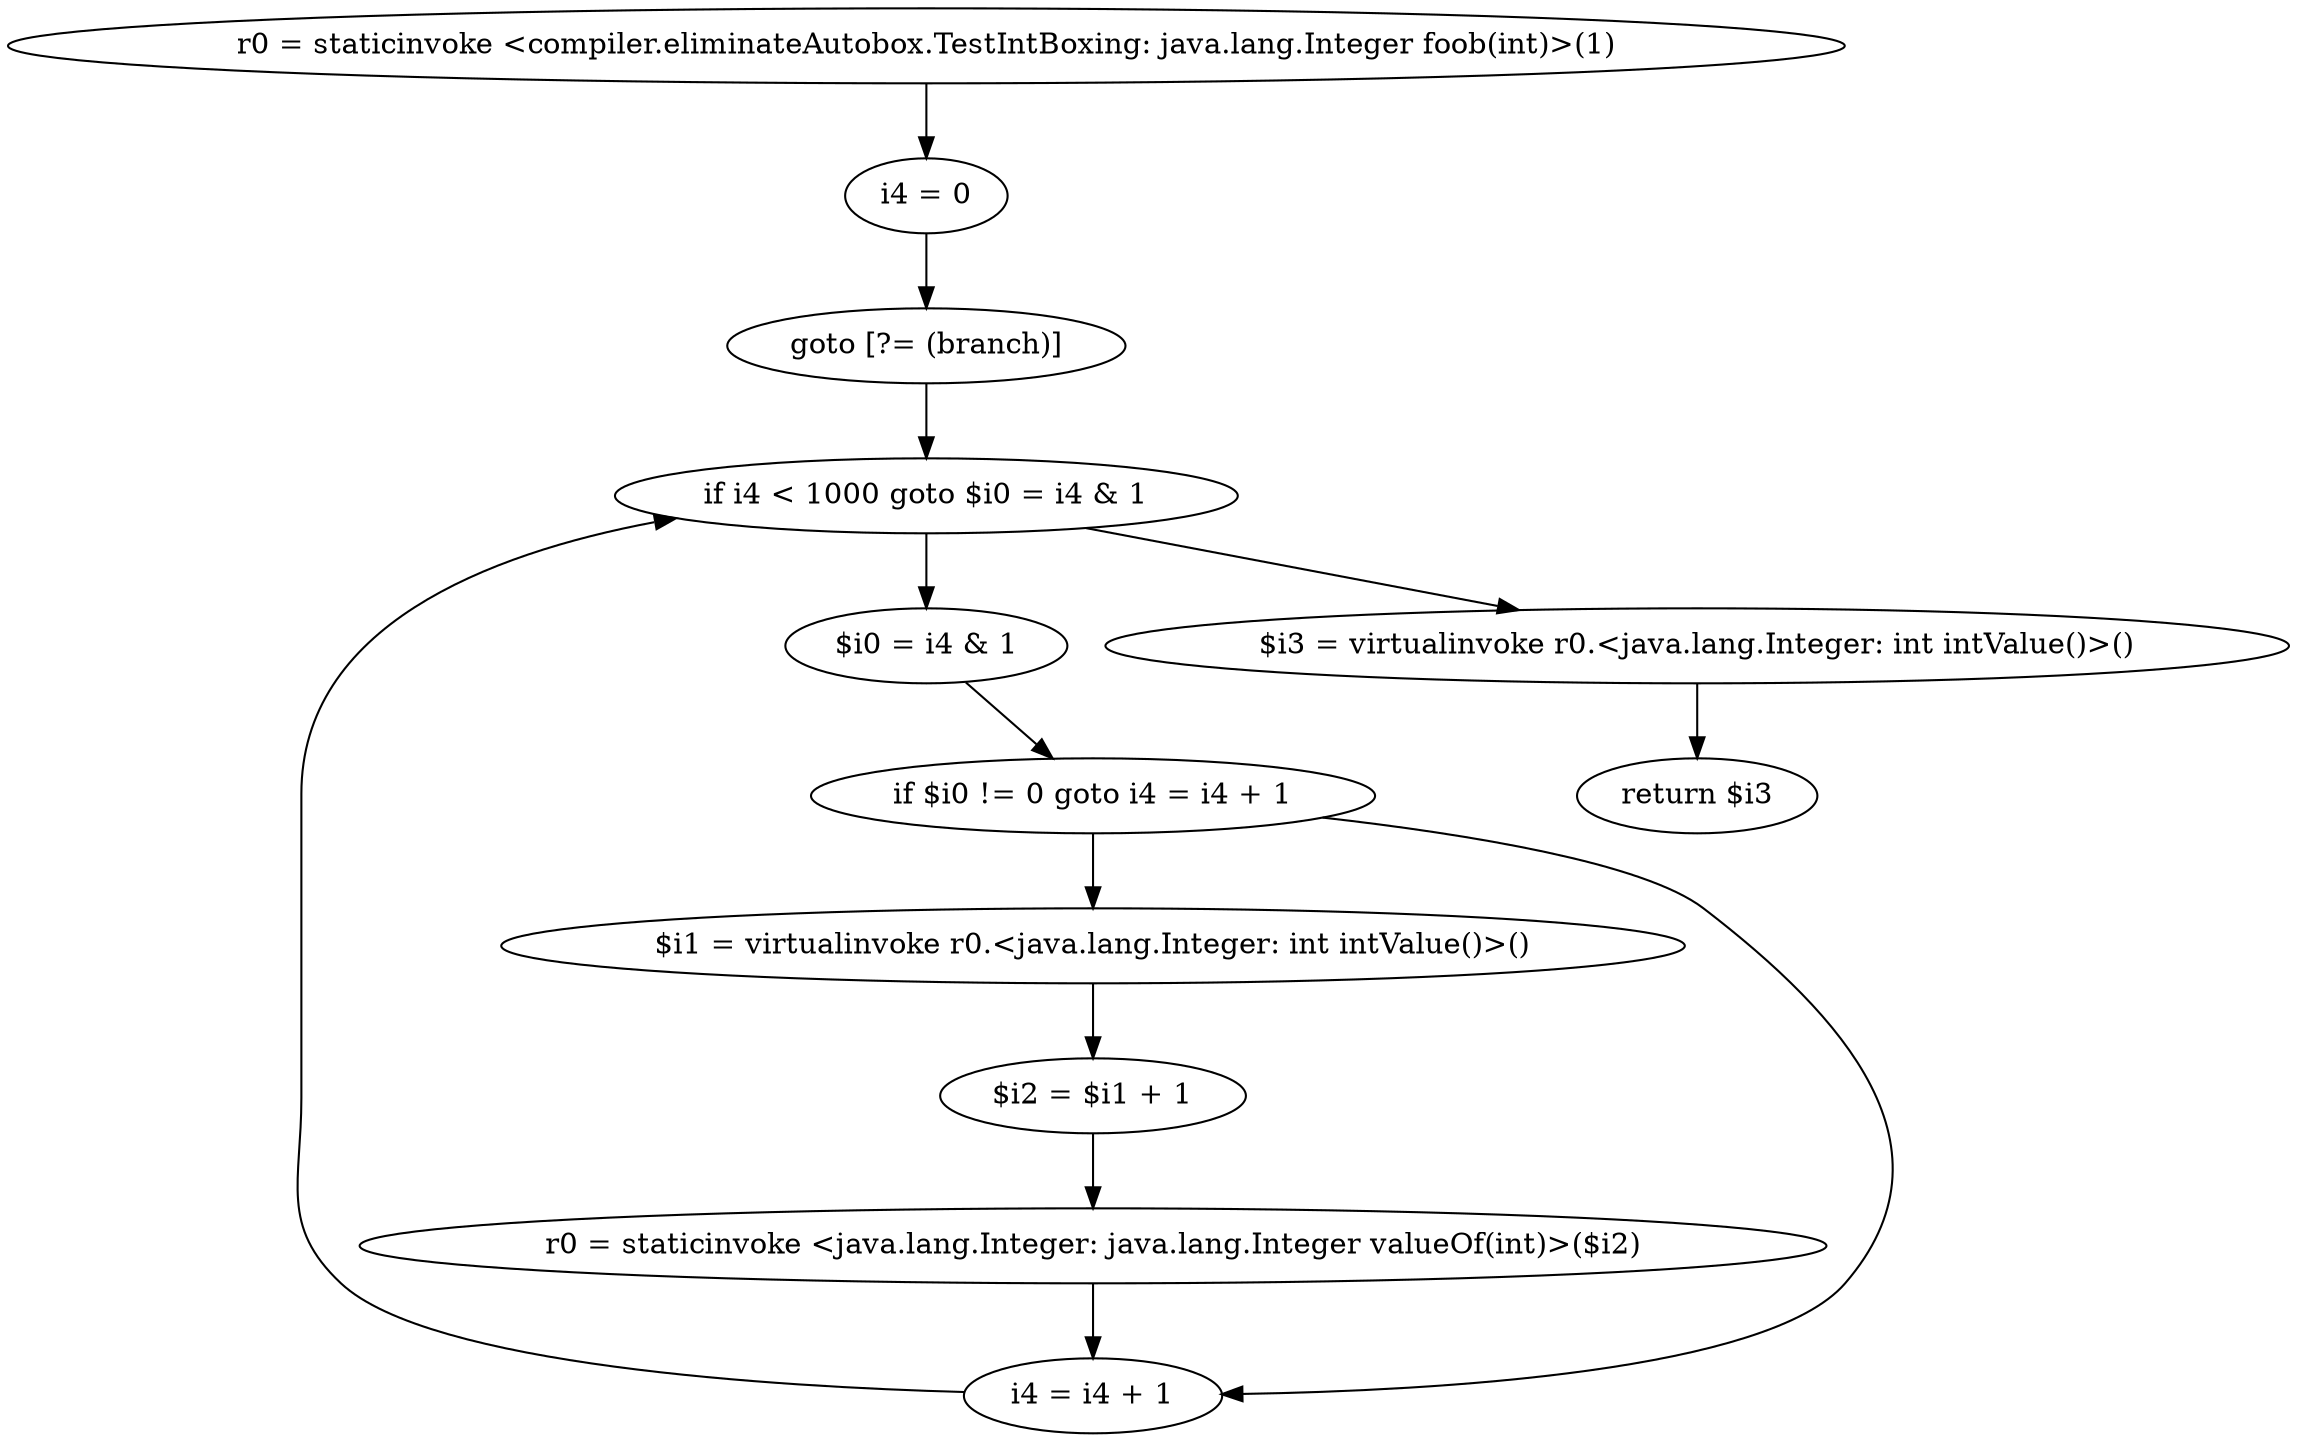 digraph "unitGraph" {
    "r0 = staticinvoke <compiler.eliminateAutobox.TestIntBoxing: java.lang.Integer foob(int)>(1)"
    "i4 = 0"
    "goto [?= (branch)]"
    "$i0 = i4 & 1"
    "if $i0 != 0 goto i4 = i4 + 1"
    "$i1 = virtualinvoke r0.<java.lang.Integer: int intValue()>()"
    "$i2 = $i1 + 1"
    "r0 = staticinvoke <java.lang.Integer: java.lang.Integer valueOf(int)>($i2)"
    "i4 = i4 + 1"
    "if i4 < 1000 goto $i0 = i4 & 1"
    "$i3 = virtualinvoke r0.<java.lang.Integer: int intValue()>()"
    "return $i3"
    "r0 = staticinvoke <compiler.eliminateAutobox.TestIntBoxing: java.lang.Integer foob(int)>(1)"->"i4 = 0";
    "i4 = 0"->"goto [?= (branch)]";
    "goto [?= (branch)]"->"if i4 < 1000 goto $i0 = i4 & 1";
    "$i0 = i4 & 1"->"if $i0 != 0 goto i4 = i4 + 1";
    "if $i0 != 0 goto i4 = i4 + 1"->"$i1 = virtualinvoke r0.<java.lang.Integer: int intValue()>()";
    "if $i0 != 0 goto i4 = i4 + 1"->"i4 = i4 + 1";
    "$i1 = virtualinvoke r0.<java.lang.Integer: int intValue()>()"->"$i2 = $i1 + 1";
    "$i2 = $i1 + 1"->"r0 = staticinvoke <java.lang.Integer: java.lang.Integer valueOf(int)>($i2)";
    "r0 = staticinvoke <java.lang.Integer: java.lang.Integer valueOf(int)>($i2)"->"i4 = i4 + 1";
    "i4 = i4 + 1"->"if i4 < 1000 goto $i0 = i4 & 1";
    "if i4 < 1000 goto $i0 = i4 & 1"->"$i3 = virtualinvoke r0.<java.lang.Integer: int intValue()>()";
    "if i4 < 1000 goto $i0 = i4 & 1"->"$i0 = i4 & 1";
    "$i3 = virtualinvoke r0.<java.lang.Integer: int intValue()>()"->"return $i3";
}
